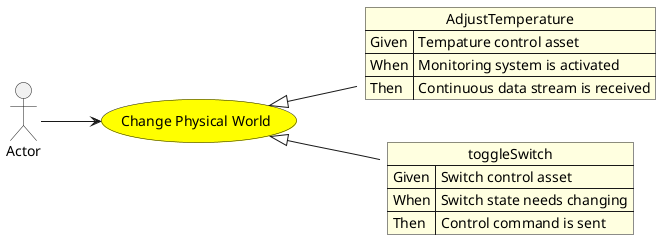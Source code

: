 @startuml


left to right direction

usecase "Change Physical World" as ChangePhysicalWorld #yellow

Actor "Actor" as Actor

Actor --> ChangePhysicalWorld



json AdjustTemperature #lightyellow {
    "Given": "Tempature control asset",
    "When": "Monitoring system is activated",
    "Then": "Continuous data stream is received"
}

ChangePhysicalWorld <|-- AdjustTemperature

json toggleSwitch #lightyellow {
    "Given": "Switch control asset",
    "When": "Switch state needs changing",
    "Then": "Control command is sent"
}

ChangePhysicalWorld <|-- toggleSwitch









@enduml
